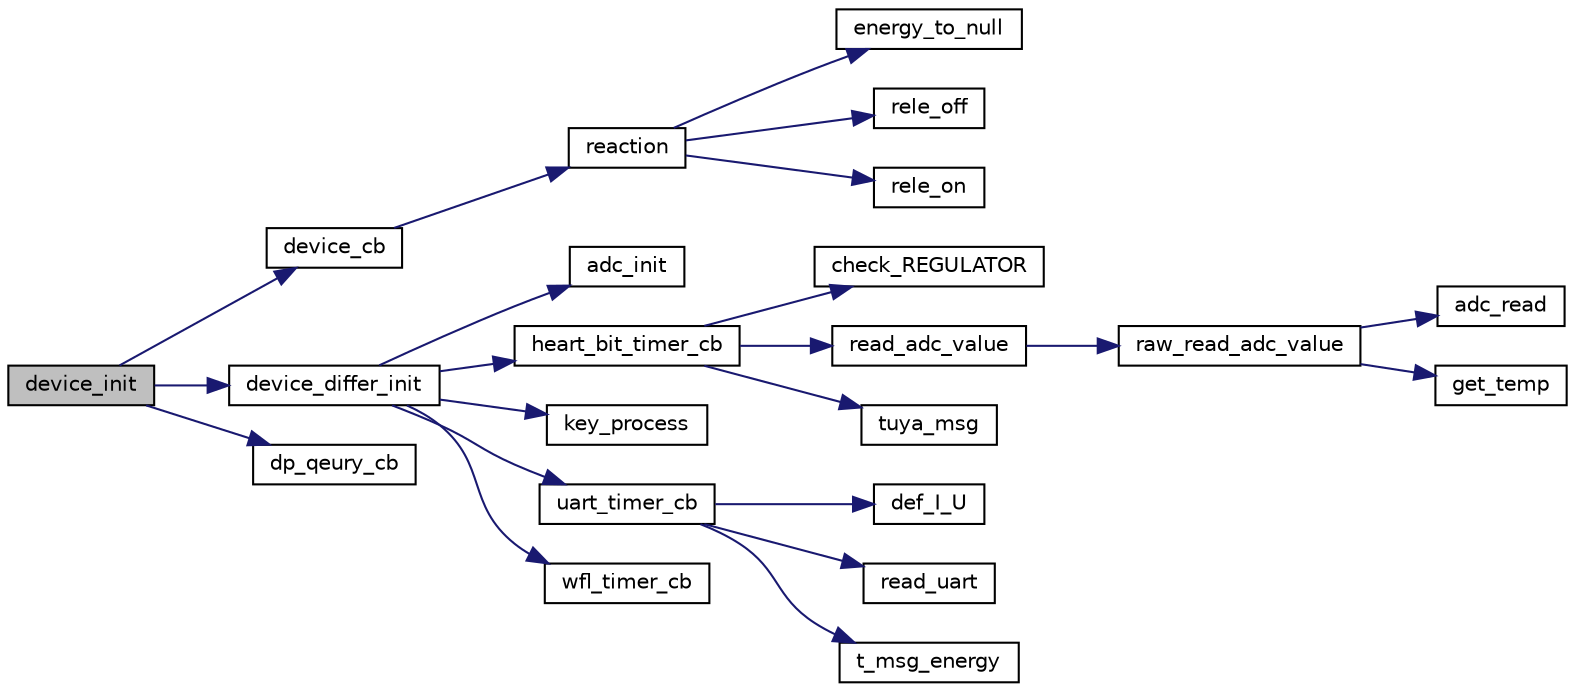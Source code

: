 digraph "device_init"
{
 // LATEX_PDF_SIZE
  edge [fontname="Helvetica",fontsize="10",labelfontname="Helvetica",labelfontsize="10"];
  node [fontname="Helvetica",fontsize="10",shape=record];
  rankdir="LR";
  Node1 [label="device_init",height=0.2,width=0.4,color="black", fillcolor="grey75", style="filled", fontcolor="black",tooltip=" "];
  Node1 -> Node2 [color="midnightblue",fontsize="10",style="solid",fontname="Helvetica"];
  Node2 [label="device_cb",height=0.2,width=0.4,color="black", fillcolor="white", style="filled",URL="$device_8c.html#a60082df9155e4151a9fd97148d281d2c",tooltip=" "];
  Node2 -> Node3 [color="midnightblue",fontsize="10",style="solid",fontname="Helvetica"];
  Node3 [label="reaction",height=0.2,width=0.4,color="black", fillcolor="white", style="filled",URL="$device_8c.html#af74410df7bafa98ffd560a734caaa73a",tooltip=" "];
  Node3 -> Node4 [color="midnightblue",fontsize="10",style="solid",fontname="Helvetica"];
  Node4 [label="energy_to_null",height=0.2,width=0.4,color="black", fillcolor="white", style="filled",URL="$_u_a_r_t_8h.html#a54c6651a5399ac3d6975ab0a84e1e26a",tooltip="resets the energy count"];
  Node3 -> Node5 [color="midnightblue",fontsize="10",style="solid",fontname="Helvetica"];
  Node5 [label="rele_off",height=0.2,width=0.4,color="black", fillcolor="white", style="filled",URL="$regulator_8h.html#aabf59107cce06edc3df9c5c5d4c1a2a4",tooltip="relay shutdown"];
  Node3 -> Node6 [color="midnightblue",fontsize="10",style="solid",fontname="Helvetica"];
  Node6 [label="rele_on",height=0.2,width=0.4,color="black", fillcolor="white", style="filled",URL="$regulator_8h.html#af6016fb9eaca0c6135b9b8ed217eb816",tooltip="enabling the relay"];
  Node1 -> Node7 [color="midnightblue",fontsize="10",style="solid",fontname="Helvetica"];
  Node7 [label="device_differ_init",height=0.2,width=0.4,color="black", fillcolor="white", style="filled",URL="$device_8c.html#a75875fe7a216fe6f8c9b710d135f2fd9",tooltip=" "];
  Node7 -> Node8 [color="midnightblue",fontsize="10",style="solid",fontname="Helvetica"];
  Node8 [label="adc_init",height=0.2,width=0.4,color="black", fillcolor="white", style="filled",URL="$adclib_8h.html#ab9bf25044d005e5c48f44549fe1f965a",tooltip="Deinit the adc."];
  Node7 -> Node9 [color="midnightblue",fontsize="10",style="solid",fontname="Helvetica"];
  Node9 [label="heart_bit_timer_cb",height=0.2,width=0.4,color="black", fillcolor="white", style="filled",URL="$device_8c.html#aa6212240c25ce6a1f019122c7e2c69fe",tooltip=" "];
  Node9 -> Node10 [color="midnightblue",fontsize="10",style="solid",fontname="Helvetica"];
  Node10 [label="check_REGULATOR",height=0.2,width=0.4,color="black", fillcolor="white", style="filled",URL="$regulator_8h.html#a10407e8e45ce721321e9ea583ba12553",tooltip="This method hides the operation of all controller modes."];
  Node9 -> Node11 [color="midnightblue",fontsize="10",style="solid",fontname="Helvetica"];
  Node11 [label="read_adc_value",height=0.2,width=0.4,color="black", fillcolor="white", style="filled",URL="$device_8c.html#ab6d19f0c6cf8befff2935f3434cc810a",tooltip=" "];
  Node11 -> Node12 [color="midnightblue",fontsize="10",style="solid",fontname="Helvetica"];
  Node12 [label="raw_read_adc_value",height=0.2,width=0.4,color="black", fillcolor="white", style="filled",URL="$device_8c.html#af39d1ebd65f0adc820bd6ded9aae5a98",tooltip=" "];
  Node12 -> Node13 [color="midnightblue",fontsize="10",style="solid",fontname="Helvetica"];
  Node13 [label="adc_read",height=0.2,width=0.4,color="black", fillcolor="white", style="filled",URL="$adclib_8h.html#a9d247ddf98fabe06d8bd84ea9c5ef95c",tooltip="Single measurement of TOUT(ADC) pin, unit : 1/1023 V or VDD pin, uint: 1 mV."];
  Node12 -> Node14 [color="midnightblue",fontsize="10",style="solid",fontname="Helvetica"];
  Node14 [label="get_temp",height=0.2,width=0.4,color="black", fillcolor="white", style="filled",URL="$_r_e_s___t_o___t_e_m_p_8h.html#a028715755aa9a5a92db1d2014749bf71",tooltip="converts the resistance value to temperature according to the Chinese table"];
  Node9 -> Node15 [color="midnightblue",fontsize="10",style="solid",fontname="Helvetica"];
  Node15 [label="tuya_msg",height=0.2,width=0.4,color="black", fillcolor="white", style="filled",URL="$tuya__msg_8h.html#aa809081407d33a9e995cb133be8a8508",tooltip="sends a message to the cloud"];
  Node7 -> Node16 [color="midnightblue",fontsize="10",style="solid",fontname="Helvetica"];
  Node16 [label="key_process",height=0.2,width=0.4,color="black", fillcolor="white", style="filled",URL="$device_8c.html#abc0a168fc5d3d0f96e2cd8567c4ab7a6",tooltip="system func"];
  Node7 -> Node17 [color="midnightblue",fontsize="10",style="solid",fontname="Helvetica"];
  Node17 [label="uart_timer_cb",height=0.2,width=0.4,color="black", fillcolor="white", style="filled",URL="$device_8c.html#afc98ada4996b97d8c2ad940ea6e361cc",tooltip=" "];
  Node17 -> Node18 [color="midnightblue",fontsize="10",style="solid",fontname="Helvetica"];
  Node18 [label="def_I_U",height=0.2,width=0.4,color="black", fillcolor="white", style="filled",URL="$_u_a_r_t_8h.html#afb0c13e6f4e359f6b8e323143336b89f",tooltip="resets the energy count"];
  Node17 -> Node19 [color="midnightblue",fontsize="10",style="solid",fontname="Helvetica"];
  Node19 [label="read_uart",height=0.2,width=0.4,color="black", fillcolor="white", style="filled",URL="$_u_a_r_t_8h.html#ae0d511706a0af4a5f92424ce7df11546",tooltip="reads energy meter readings via UART and converts them to current, voltage, and power values"];
  Node17 -> Node20 [color="midnightblue",fontsize="10",style="solid",fontname="Helvetica"];
  Node20 [label="t_msg_energy",height=0.2,width=0.4,color="black", fillcolor="white", style="filled",URL="$_u_a_r_t_8h.html#a971d34e56642f4205ca517699b122f2e",tooltip="sends power, current, voltage, and amount of energy to the cloud"];
  Node7 -> Node21 [color="midnightblue",fontsize="10",style="solid",fontname="Helvetica"];
  Node21 [label="wfl_timer_cb",height=0.2,width=0.4,color="black", fillcolor="white", style="filled",URL="$device_8c.html#ac06077003b3f22f5ce97afcd5ee48d73",tooltip=" "];
  Node1 -> Node22 [color="midnightblue",fontsize="10",style="solid",fontname="Helvetica"];
  Node22 [label="dp_qeury_cb",height=0.2,width=0.4,color="black", fillcolor="white", style="filled",URL="$device_8c.html#a88c4525075a07addbbeff1394612384f",tooltip=" "];
}
